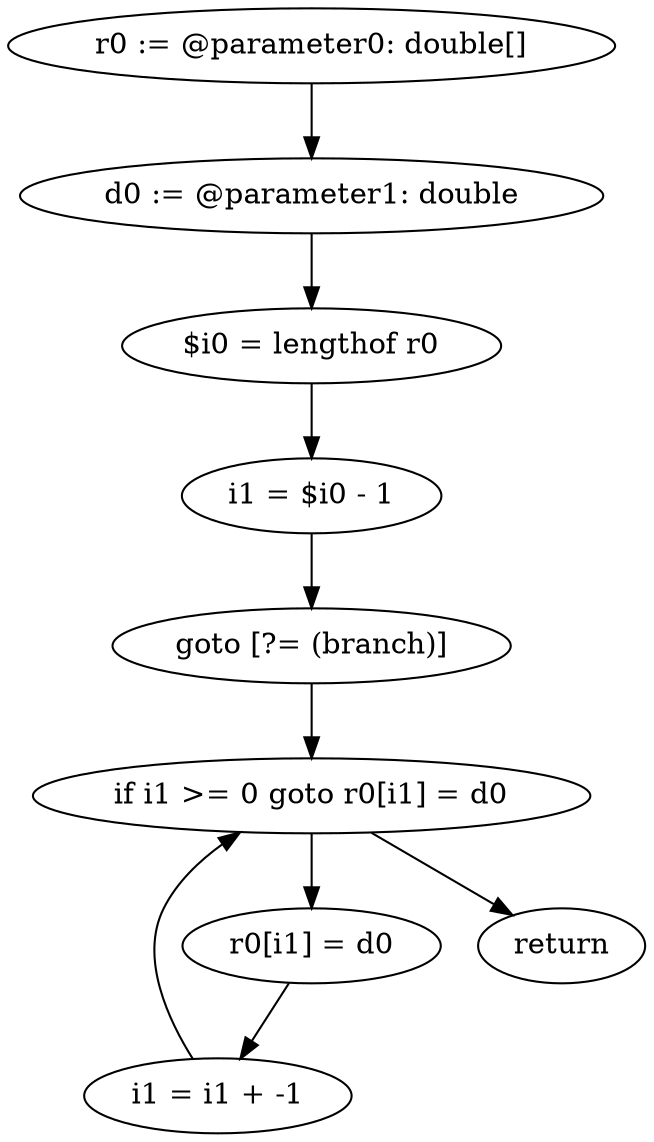 digraph "unitGraph" {
    "r0 := @parameter0: double[]"
    "d0 := @parameter1: double"
    "$i0 = lengthof r0"
    "i1 = $i0 - 1"
    "goto [?= (branch)]"
    "r0[i1] = d0"
    "i1 = i1 + -1"
    "if i1 >= 0 goto r0[i1] = d0"
    "return"
    "r0 := @parameter0: double[]"->"d0 := @parameter1: double";
    "d0 := @parameter1: double"->"$i0 = lengthof r0";
    "$i0 = lengthof r0"->"i1 = $i0 - 1";
    "i1 = $i0 - 1"->"goto [?= (branch)]";
    "goto [?= (branch)]"->"if i1 >= 0 goto r0[i1] = d0";
    "r0[i1] = d0"->"i1 = i1 + -1";
    "i1 = i1 + -1"->"if i1 >= 0 goto r0[i1] = d0";
    "if i1 >= 0 goto r0[i1] = d0"->"return";
    "if i1 >= 0 goto r0[i1] = d0"->"r0[i1] = d0";
}
